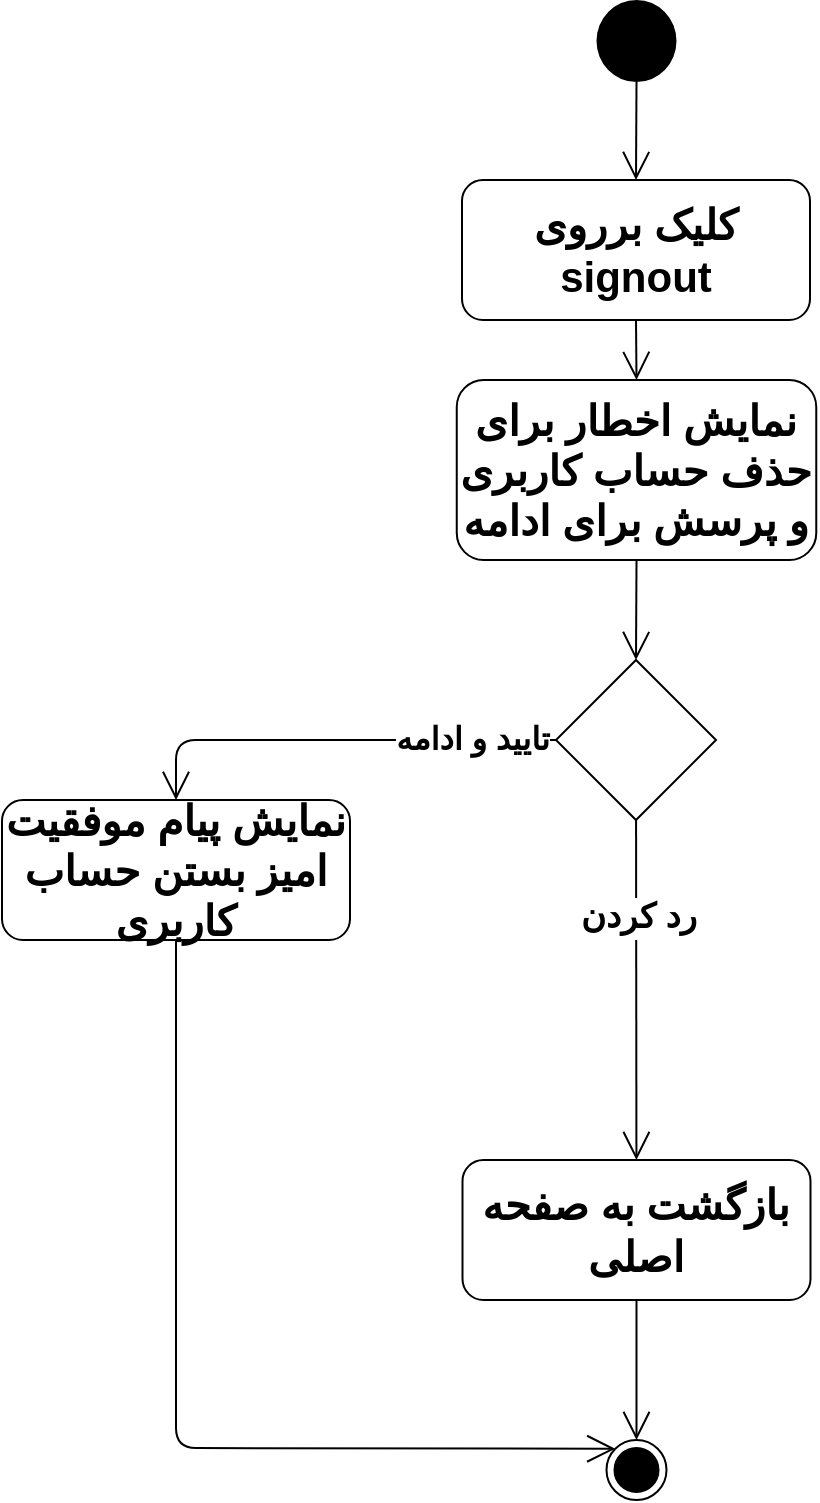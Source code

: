<mxfile version="13.10.6" type="github">
  <diagram name="Page-1" id="0783ab3e-0a74-02c8-0abd-f7b4e66b4bec">
    <mxGraphModel dx="572" dy="1828" grid="1" gridSize="10" guides="1" tooltips="1" connect="1" arrows="1" fold="1" page="1" pageScale="1" pageWidth="850" pageHeight="1100" background="#ffffff" math="0" shadow="0">
      <root>
        <mxCell id="0" />
        <mxCell id="1" parent="0" />
        <mxCell id="q7M6jUGMCmDY0D8WpHAc-1" value="" style="ellipse;fillColor=#000000;strokeColor=none;aspect=fixed;" vertex="1" parent="1">
          <mxGeometry x="1287.25" y="-1090" width="40" height="41.03" as="geometry" />
        </mxCell>
        <mxCell id="q7M6jUGMCmDY0D8WpHAc-2" value="" style="endArrow=open;endFill=1;endSize=12;html=1;fontSize=21;exitX=0.5;exitY=1;exitDx=0;exitDy=0;entryX=0.5;entryY=0;entryDx=0;entryDy=0;" edge="1" parent="1" source="q7M6jUGMCmDY0D8WpHAc-1" target="q7M6jUGMCmDY0D8WpHAc-3">
          <mxGeometry width="160" relative="1" as="geometry">
            <mxPoint x="1332" y="-720" as="sourcePoint" />
            <mxPoint x="1492" y="-720" as="targetPoint" />
          </mxGeometry>
        </mxCell>
        <mxCell id="q7M6jUGMCmDY0D8WpHAc-3" value="کلیک برروی signout" style="shape=rect;html=1;rounded=1;whiteSpace=wrap;align=center;fontSize=21;fontStyle=1" vertex="1" parent="1">
          <mxGeometry x="1220" y="-1000" width="174" height="70" as="geometry" />
        </mxCell>
        <mxCell id="q7M6jUGMCmDY0D8WpHAc-4" value="" style="endArrow=open;endFill=1;endSize=12;html=1;fontSize=21;exitX=0.5;exitY=1;exitDx=0;exitDy=0;entryX=0.5;entryY=0;entryDx=0;entryDy=0;" edge="1" parent="1" source="q7M6jUGMCmDY0D8WpHAc-3" target="q7M6jUGMCmDY0D8WpHAc-17">
          <mxGeometry width="160" relative="1" as="geometry">
            <mxPoint x="1306" y="-890" as="sourcePoint" />
            <mxPoint x="1307" y="-880" as="targetPoint" />
          </mxGeometry>
        </mxCell>
        <mxCell id="q7M6jUGMCmDY0D8WpHAc-9" value="نمایش پیام موفقیت امیز بستن حساب کاربری" style="shape=rect;html=1;rounded=1;whiteSpace=wrap;align=center;fontSize=21;fontStyle=1" vertex="1" parent="1">
          <mxGeometry x="990" y="-690" width="174" height="70" as="geometry" />
        </mxCell>
        <mxCell id="q7M6jUGMCmDY0D8WpHAc-10" value="" style="endArrow=open;endFill=1;endSize=12;html=1;fontSize=15;exitX=0;exitY=0.5;exitDx=0;exitDy=0;entryX=0.5;entryY=0;entryDx=0;entryDy=0;" edge="1" parent="1" source="q7M6jUGMCmDY0D8WpHAc-21" target="q7M6jUGMCmDY0D8WpHAc-9">
          <mxGeometry width="160" relative="1" as="geometry">
            <mxPoint x="1080.04" y="-717.97" as="sourcePoint" />
            <mxPoint x="1350" y="-690" as="targetPoint" />
            <Array as="points">
              <mxPoint x="1077" y="-720" />
            </Array>
          </mxGeometry>
        </mxCell>
        <mxCell id="q7M6jUGMCmDY0D8WpHAc-24" value="&lt;b&gt;&lt;font style=&quot;font-size: 16px&quot;&gt;تایید و ادامه &lt;br&gt;&lt;/font&gt;&lt;/b&gt;" style="edgeLabel;html=1;align=center;verticalAlign=middle;resizable=0;points=[];" vertex="1" connectable="0" parent="q7M6jUGMCmDY0D8WpHAc-10">
          <mxGeometry x="-0.618" y="-1" relative="1" as="geometry">
            <mxPoint as="offset" />
          </mxGeometry>
        </mxCell>
        <mxCell id="q7M6jUGMCmDY0D8WpHAc-11" value="" style="endArrow=open;endFill=1;endSize=12;html=1;fontSize=15;" edge="1" parent="1" source="q7M6jUGMCmDY0D8WpHAc-18" target="q7M6jUGMCmDY0D8WpHAc-13">
          <mxGeometry width="160" relative="1" as="geometry">
            <mxPoint x="1307" y="-710" as="sourcePoint" />
            <mxPoint x="1307" y="-610" as="targetPoint" />
          </mxGeometry>
        </mxCell>
        <mxCell id="q7M6jUGMCmDY0D8WpHAc-13" value="" style="ellipse;html=1;shape=endState;fillColor=#000000;strokeColor=#000000;" vertex="1" parent="1">
          <mxGeometry x="1292.25" y="-370" width="30" height="30" as="geometry" />
        </mxCell>
        <mxCell id="q7M6jUGMCmDY0D8WpHAc-16" value="" style="endArrow=open;endFill=1;endSize=12;html=1;fontSize=15;exitX=0.5;exitY=1;exitDx=0;exitDy=0;entryX=0;entryY=0;entryDx=0;entryDy=0;" edge="1" parent="1" source="q7M6jUGMCmDY0D8WpHAc-9" target="q7M6jUGMCmDY0D8WpHAc-13">
          <mxGeometry width="160" relative="1" as="geometry">
            <mxPoint x="1077" y="-500" as="sourcePoint" />
            <mxPoint x="1350" y="-530" as="targetPoint" />
            <Array as="points">
              <mxPoint x="1077" y="-366" />
            </Array>
          </mxGeometry>
        </mxCell>
        <mxCell id="q7M6jUGMCmDY0D8WpHAc-17" value="نمایش اخطار برای حذف حساب کاربری و پرسش برای ادامه" style="shape=rect;html=1;rounded=1;whiteSpace=wrap;align=center;fontSize=21;fontStyle=1" vertex="1" parent="1">
          <mxGeometry x="1217.38" y="-900" width="179.75" height="90" as="geometry" />
        </mxCell>
        <mxCell id="q7M6jUGMCmDY0D8WpHAc-18" value="بازگشت به صفحه اصلی" style="shape=rect;html=1;rounded=1;whiteSpace=wrap;align=center;fontSize=21;fontStyle=1" vertex="1" parent="1">
          <mxGeometry x="1220.25" y="-510" width="174" height="70" as="geometry" />
        </mxCell>
        <mxCell id="q7M6jUGMCmDY0D8WpHAc-19" value="" style="endArrow=open;endFill=1;endSize=12;html=1;fontSize=15;" edge="1" parent="1" source="q7M6jUGMCmDY0D8WpHAc-21" target="q7M6jUGMCmDY0D8WpHAc-18">
          <mxGeometry width="160" relative="1" as="geometry">
            <mxPoint x="1307" y="-710" as="sourcePoint" />
            <mxPoint x="1307.25" y="-370" as="targetPoint" />
          </mxGeometry>
        </mxCell>
        <mxCell id="q7M6jUGMCmDY0D8WpHAc-20" value="&lt;font style=&quot;font-size: 17px&quot;&gt;&lt;b&gt;رد کردن&lt;/b&gt;&lt;/font&gt;" style="edgeLabel;html=1;align=center;verticalAlign=middle;resizable=0;points=[];fontSize=15;" vertex="1" connectable="0" parent="q7M6jUGMCmDY0D8WpHAc-19">
          <mxGeometry x="-0.43" y="1" relative="1" as="geometry">
            <mxPoint as="offset" />
          </mxGeometry>
        </mxCell>
        <mxCell id="q7M6jUGMCmDY0D8WpHAc-21" value="" style="rhombus;whiteSpace=wrap;html=1;" vertex="1" parent="1">
          <mxGeometry x="1267" y="-760" width="80" height="80" as="geometry" />
        </mxCell>
        <mxCell id="q7M6jUGMCmDY0D8WpHAc-25" value="" style="endArrow=open;endFill=1;endSize=12;html=1;exitX=0.5;exitY=1;exitDx=0;exitDy=0;entryX=0.5;entryY=0;entryDx=0;entryDy=0;" edge="1" parent="1" source="q7M6jUGMCmDY0D8WpHAc-17" target="q7M6jUGMCmDY0D8WpHAc-21">
          <mxGeometry width="160" relative="1" as="geometry">
            <mxPoint x="1440" y="-740" as="sourcePoint" />
            <mxPoint x="1600" y="-740" as="targetPoint" />
          </mxGeometry>
        </mxCell>
      </root>
    </mxGraphModel>
  </diagram>
</mxfile>

